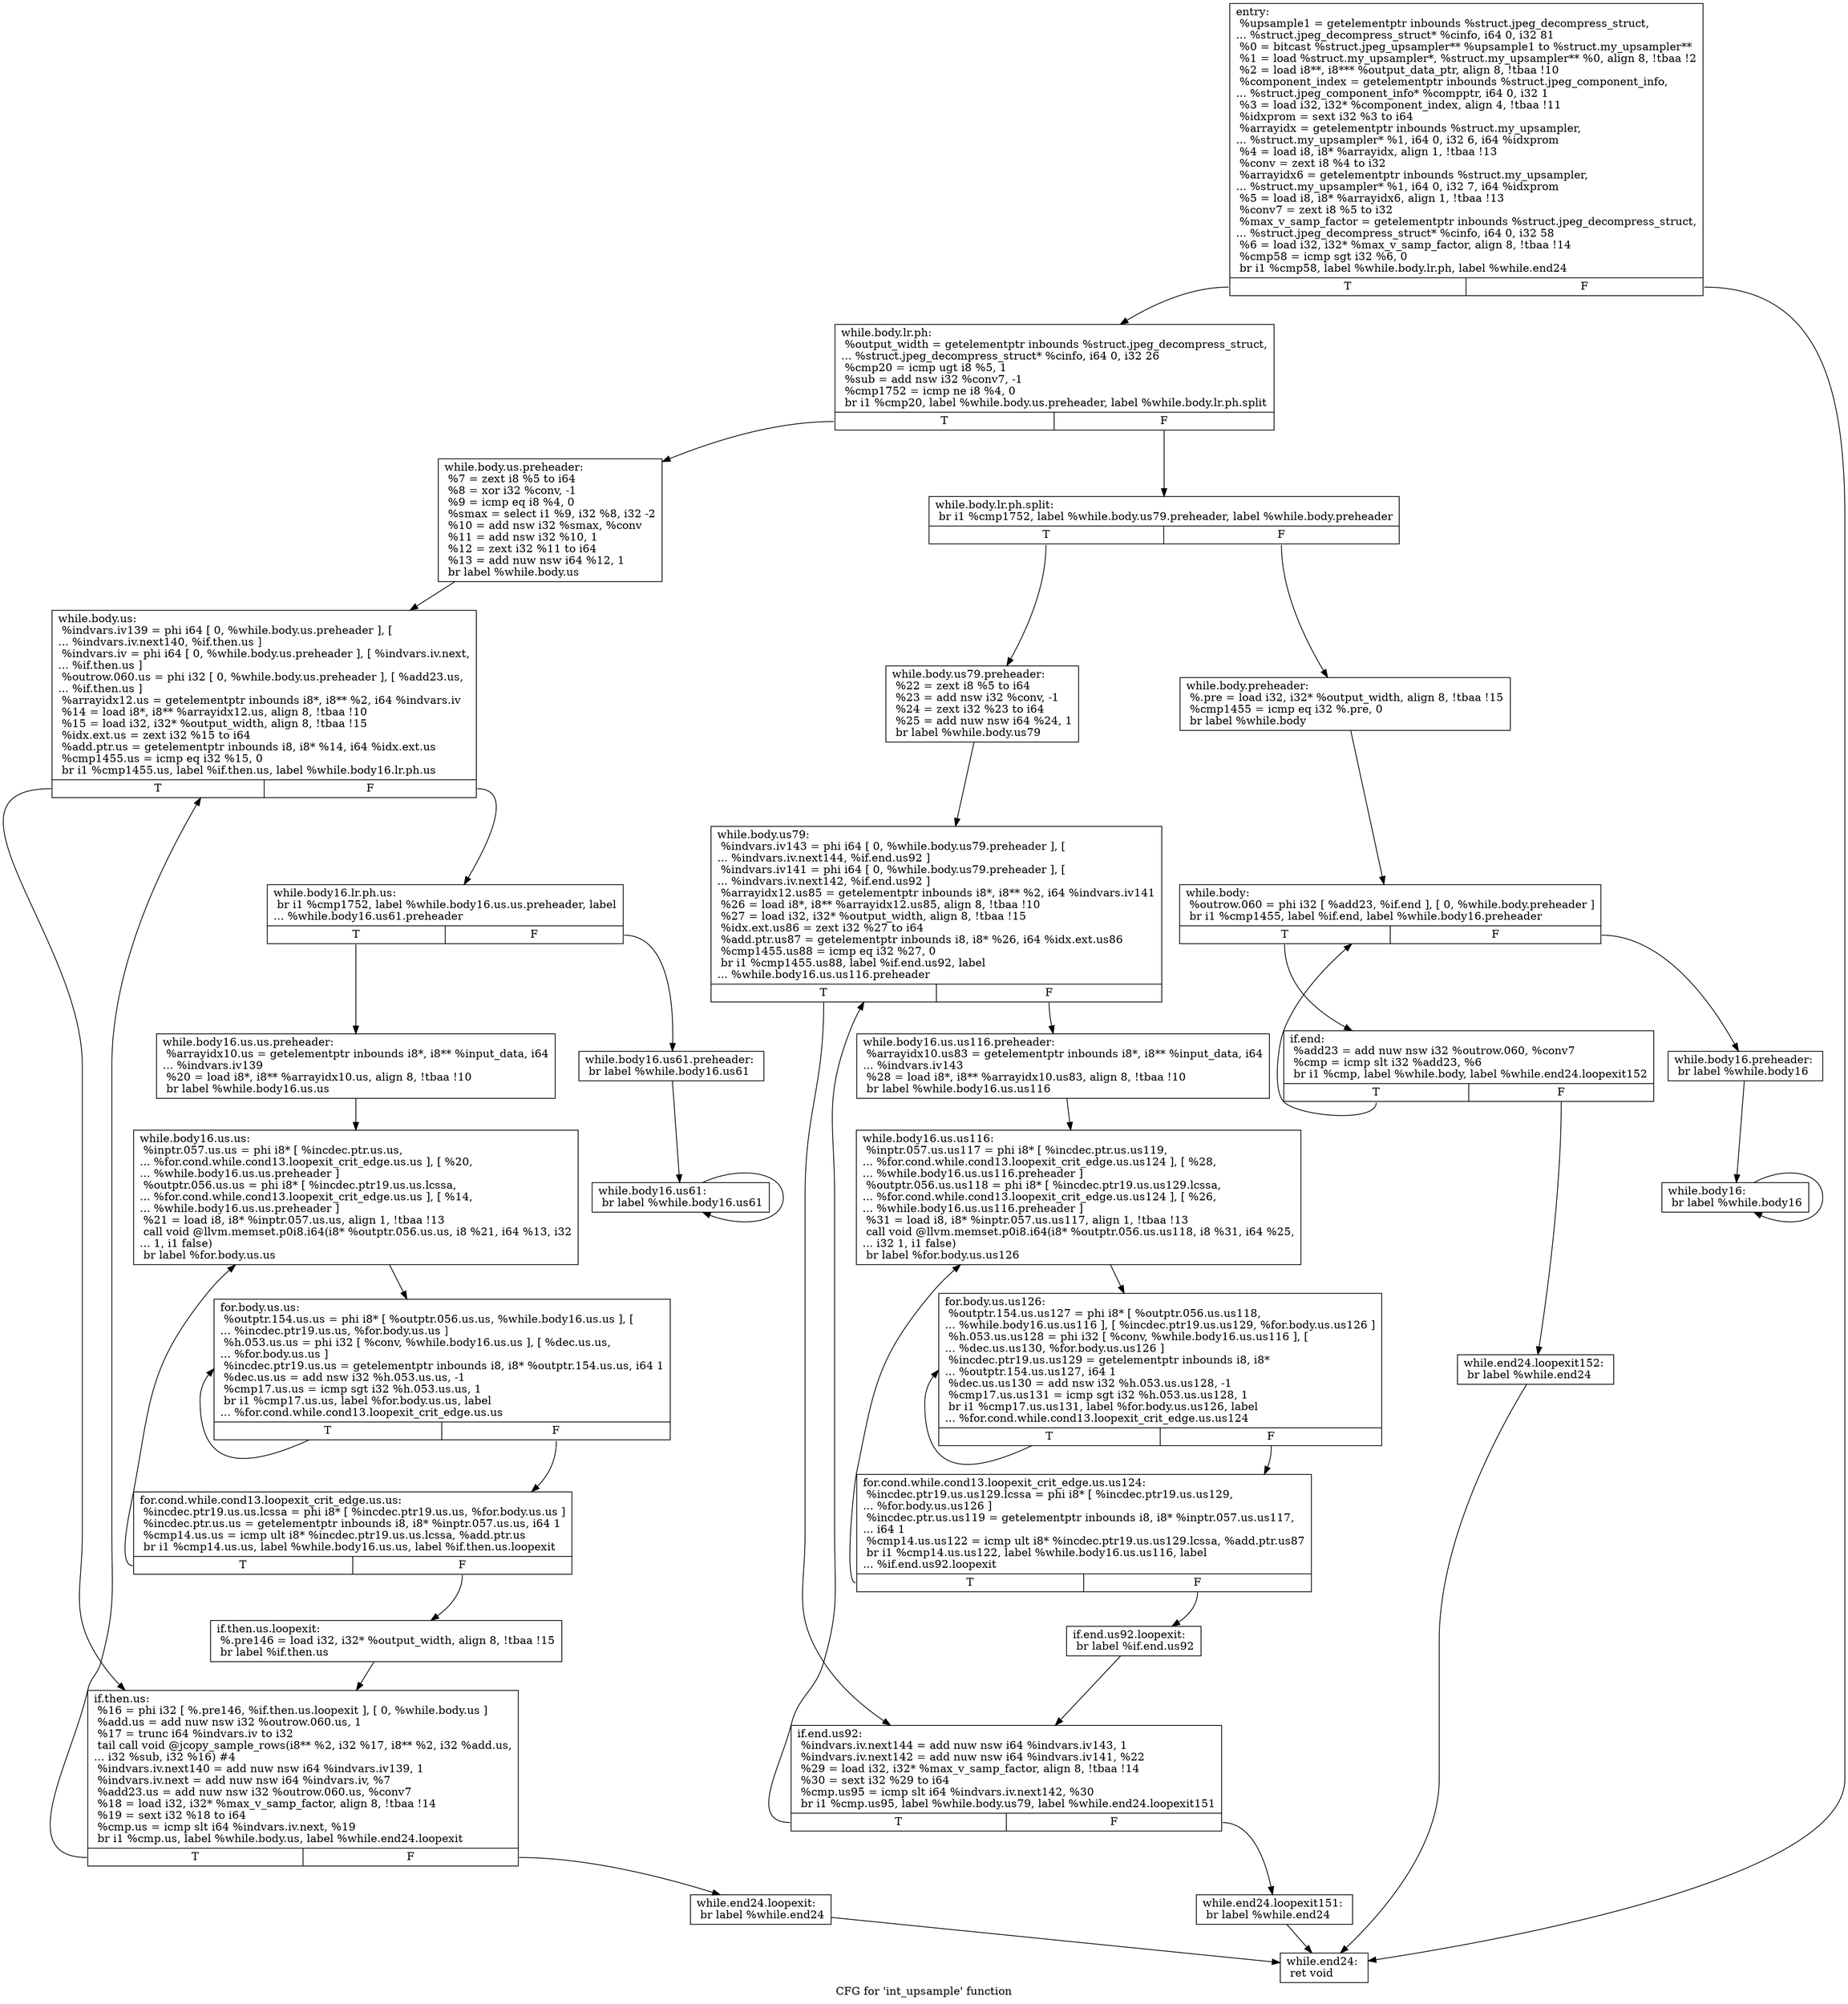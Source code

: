 digraph "CFG for 'int_upsample' function" {
	label="CFG for 'int_upsample' function";

	Node0x5cc7ca0 [shape=record,label="{entry:\l  %upsample1 = getelementptr inbounds %struct.jpeg_decompress_struct,\l... %struct.jpeg_decompress_struct* %cinfo, i64 0, i32 81\l  %0 = bitcast %struct.jpeg_upsampler** %upsample1 to %struct.my_upsampler**\l  %1 = load %struct.my_upsampler*, %struct.my_upsampler** %0, align 8, !tbaa !2\l  %2 = load i8**, i8*** %output_data_ptr, align 8, !tbaa !10\l  %component_index = getelementptr inbounds %struct.jpeg_component_info,\l... %struct.jpeg_component_info* %compptr, i64 0, i32 1\l  %3 = load i32, i32* %component_index, align 4, !tbaa !11\l  %idxprom = sext i32 %3 to i64\l  %arrayidx = getelementptr inbounds %struct.my_upsampler,\l... %struct.my_upsampler* %1, i64 0, i32 6, i64 %idxprom\l  %4 = load i8, i8* %arrayidx, align 1, !tbaa !13\l  %conv = zext i8 %4 to i32\l  %arrayidx6 = getelementptr inbounds %struct.my_upsampler,\l... %struct.my_upsampler* %1, i64 0, i32 7, i64 %idxprom\l  %5 = load i8, i8* %arrayidx6, align 1, !tbaa !13\l  %conv7 = zext i8 %5 to i32\l  %max_v_samp_factor = getelementptr inbounds %struct.jpeg_decompress_struct,\l... %struct.jpeg_decompress_struct* %cinfo, i64 0, i32 58\l  %6 = load i32, i32* %max_v_samp_factor, align 8, !tbaa !14\l  %cmp58 = icmp sgt i32 %6, 0\l  br i1 %cmp58, label %while.body.lr.ph, label %while.end24\l|{<s0>T|<s1>F}}"];
	Node0x5cc7ca0:s0 -> Node0x5cc7c00;
	Node0x5cc7ca0:s1 -> Node0x5cc0de0;
	Node0x5cc7c00 [shape=record,label="{while.body.lr.ph:                                 \l  %output_width = getelementptr inbounds %struct.jpeg_decompress_struct,\l... %struct.jpeg_decompress_struct* %cinfo, i64 0, i32 26\l  %cmp20 = icmp ugt i8 %5, 1\l  %sub = add nsw i32 %conv7, -1\l  %cmp1752 = icmp ne i8 %4, 0\l  br i1 %cmp20, label %while.body.us.preheader, label %while.body.lr.ph.split\l|{<s0>T|<s1>F}}"];
	Node0x5cc7c00:s0 -> Node0x5cc1260;
	Node0x5cc7c00:s1 -> Node0x5cc1300;
	Node0x5cc1260 [shape=record,label="{while.body.us.preheader:                          \l  %7 = zext i8 %5 to i64\l  %8 = xor i32 %conv, -1\l  %9 = icmp eq i8 %4, 0\l  %smax = select i1 %9, i32 %8, i32 -2\l  %10 = add nsw i32 %smax, %conv\l  %11 = add nsw i32 %10, 1\l  %12 = zext i32 %11 to i64\l  %13 = add nuw nsw i64 %12, 1\l  br label %while.body.us\l}"];
	Node0x5cc1260 -> Node0x5cc8250;
	Node0x5cc8250 [shape=record,label="{while.body.us:                                    \l  %indvars.iv139 = phi i64 [ 0, %while.body.us.preheader ], [\l... %indvars.iv.next140, %if.then.us ]\l  %indvars.iv = phi i64 [ 0, %while.body.us.preheader ], [ %indvars.iv.next,\l... %if.then.us ]\l  %outrow.060.us = phi i32 [ 0, %while.body.us.preheader ], [ %add23.us,\l... %if.then.us ]\l  %arrayidx12.us = getelementptr inbounds i8*, i8** %2, i64 %indvars.iv\l  %14 = load i8*, i8** %arrayidx12.us, align 8, !tbaa !10\l  %15 = load i32, i32* %output_width, align 8, !tbaa !15\l  %idx.ext.us = zext i32 %15 to i64\l  %add.ptr.us = getelementptr inbounds i8, i8* %14, i64 %idx.ext.us\l  %cmp1455.us = icmp eq i32 %15, 0\l  br i1 %cmp1455.us, label %if.then.us, label %while.body16.lr.ph.us\l|{<s0>T|<s1>F}}"];
	Node0x5cc8250:s0 -> Node0x5cca120;
	Node0x5cc8250:s1 -> Node0x5ccaae0;
	Node0x5ccac70 [shape=record,label="{if.then.us.loopexit:                              \l  %.pre146 = load i32, i32* %output_width, align 8, !tbaa !15\l  br label %if.then.us\l}"];
	Node0x5ccac70 -> Node0x5cca120;
	Node0x5cca120 [shape=record,label="{if.then.us:                                       \l  %16 = phi i32 [ %.pre146, %if.then.us.loopexit ], [ 0, %while.body.us ]\l  %add.us = add nuw nsw i32 %outrow.060.us, 1\l  %17 = trunc i64 %indvars.iv to i32\l  tail call void @jcopy_sample_rows(i8** %2, i32 %17, i8** %2, i32 %add.us,\l... i32 %sub, i32 %16) #4\l  %indvars.iv.next140 = add nuw nsw i64 %indvars.iv139, 1\l  %indvars.iv.next = add nuw nsw i64 %indvars.iv, %7\l  %add23.us = add nuw nsw i32 %outrow.060.us, %conv7\l  %18 = load i32, i32* %max_v_samp_factor, align 8, !tbaa !14\l  %19 = sext i32 %18 to i64\l  %cmp.us = icmp slt i64 %indvars.iv.next, %19\l  br i1 %cmp.us, label %while.body.us, label %while.end24.loopexit\l|{<s0>T|<s1>F}}"];
	Node0x5cca120:s0 -> Node0x5cc8250;
	Node0x5cca120:s1 -> Node0x5ccb3f0;
	Node0x5ccb500 [shape=record,label="{while.body16.us61:                                \l  br label %while.body16.us61\l}"];
	Node0x5ccb500 -> Node0x5ccb500;
	Node0x5ccaae0 [shape=record,label="{while.body16.lr.ph.us:                            \l  br i1 %cmp1752, label %while.body16.us.us.preheader, label\l... %while.body16.us61.preheader\l|{<s0>T|<s1>F}}"];
	Node0x5ccaae0:s0 -> Node0x5cecd30;
	Node0x5ccaae0:s1 -> Node0x5cecdb0;
	Node0x5cecdb0 [shape=record,label="{while.body16.us61.preheader:                      \l  br label %while.body16.us61\l}"];
	Node0x5cecdb0 -> Node0x5ccb500;
	Node0x5cecd30 [shape=record,label="{while.body16.us.us.preheader:                     \l  %arrayidx10.us = getelementptr inbounds i8*, i8** %input_data, i64\l... %indvars.iv139\l  %20 = load i8*, i8** %arrayidx10.us, align 8, !tbaa !10\l  br label %while.body16.us.us\l}"];
	Node0x5cecd30 -> Node0x5cecfb0;
	Node0x5cecfb0 [shape=record,label="{while.body16.us.us:                               \l  %inptr.057.us.us = phi i8* [ %incdec.ptr.us.us,\l... %for.cond.while.cond13.loopexit_crit_edge.us.us ], [ %20,\l... %while.body16.us.us.preheader ]\l  %outptr.056.us.us = phi i8* [ %incdec.ptr19.us.us.lcssa,\l... %for.cond.while.cond13.loopexit_crit_edge.us.us ], [ %14,\l... %while.body16.us.us.preheader ]\l  %21 = load i8, i8* %inptr.057.us.us, align 1, !tbaa !13\l  call void @llvm.memset.p0i8.i64(i8* %outptr.056.us.us, i8 %21, i64 %13, i32\l... 1, i1 false)\l  br label %for.body.us.us\l}"];
	Node0x5cecfb0 -> Node0x5cedd30;
	Node0x5ced190 [shape=record,label="{for.cond.while.cond13.loopexit_crit_edge.us.us:   \l  %incdec.ptr19.us.us.lcssa = phi i8* [ %incdec.ptr19.us.us, %for.body.us.us ]\l  %incdec.ptr.us.us = getelementptr inbounds i8, i8* %inptr.057.us.us, i64 1\l  %cmp14.us.us = icmp ult i8* %incdec.ptr19.us.us.lcssa, %add.ptr.us\l  br i1 %cmp14.us.us, label %while.body16.us.us, label %if.then.us.loopexit\l|{<s0>T|<s1>F}}"];
	Node0x5ced190:s0 -> Node0x5cecfb0;
	Node0x5ced190:s1 -> Node0x5ccac70;
	Node0x5cedd30 [shape=record,label="{for.body.us.us:                                   \l  %outptr.154.us.us = phi i8* [ %outptr.056.us.us, %while.body16.us.us ], [\l... %incdec.ptr19.us.us, %for.body.us.us ]\l  %h.053.us.us = phi i32 [ %conv, %while.body16.us.us ], [ %dec.us.us,\l... %for.body.us.us ]\l  %incdec.ptr19.us.us = getelementptr inbounds i8, i8* %outptr.154.us.us, i64 1\l  %dec.us.us = add nsw i32 %h.053.us.us, -1\l  %cmp17.us.us = icmp sgt i32 %h.053.us.us, 1\l  br i1 %cmp17.us.us, label %for.body.us.us, label\l... %for.cond.while.cond13.loopexit_crit_edge.us.us\l|{<s0>T|<s1>F}}"];
	Node0x5cedd30:s0 -> Node0x5cedd30;
	Node0x5cedd30:s1 -> Node0x5ced190;
	Node0x5cc1300 [shape=record,label="{while.body.lr.ph.split:                           \l  br i1 %cmp1752, label %while.body.us79.preheader, label %while.body.preheader\l|{<s0>T|<s1>F}}"];
	Node0x5cc1300:s0 -> Node0x5cee450;
	Node0x5cc1300:s1 -> Node0x5cee4d0;
	Node0x5cee4d0 [shape=record,label="{while.body.preheader:                             \l  %.pre = load i32, i32* %output_width, align 8, !tbaa !15\l  %cmp1455 = icmp eq i32 %.pre, 0\l  br label %while.body\l}"];
	Node0x5cee4d0 -> Node0x5cee660;
	Node0x5cee450 [shape=record,label="{while.body.us79.preheader:                        \l  %22 = zext i8 %5 to i64\l  %23 = add nsw i32 %conv, -1\l  %24 = zext i32 %23 to i64\l  %25 = add nuw nsw i64 %24, 1\l  br label %while.body.us79\l}"];
	Node0x5cee450 -> Node0x5cee870;
	Node0x5cee870 [shape=record,label="{while.body.us79:                                  \l  %indvars.iv143 = phi i64 [ 0, %while.body.us79.preheader ], [\l... %indvars.iv.next144, %if.end.us92 ]\l  %indvars.iv141 = phi i64 [ 0, %while.body.us79.preheader ], [\l... %indvars.iv.next142, %if.end.us92 ]\l  %arrayidx12.us85 = getelementptr inbounds i8*, i8** %2, i64 %indvars.iv141\l  %26 = load i8*, i8** %arrayidx12.us85, align 8, !tbaa !10\l  %27 = load i32, i32* %output_width, align 8, !tbaa !15\l  %idx.ext.us86 = zext i32 %27 to i64\l  %add.ptr.us87 = getelementptr inbounds i8, i8* %26, i64 %idx.ext.us86\l  %cmp1455.us88 = icmp eq i32 %27, 0\l  br i1 %cmp1455.us88, label %if.end.us92, label\l... %while.body16.us.us116.preheader\l|{<s0>T|<s1>F}}"];
	Node0x5cee870:s0 -> Node0x5cee9b0;
	Node0x5cee870:s1 -> Node0x5cef080;
	Node0x5cef080 [shape=record,label="{while.body16.us.us116.preheader:                  \l  %arrayidx10.us83 = getelementptr inbounds i8*, i8** %input_data, i64\l... %indvars.iv143\l  %28 = load i8*, i8** %arrayidx10.us83, align 8, !tbaa !10\l  br label %while.body16.us.us116\l}"];
	Node0x5cef080 -> Node0x5cef2b0;
	Node0x5cef410 [shape=record,label="{if.end.us92.loopexit:                             \l  br label %if.end.us92\l}"];
	Node0x5cef410 -> Node0x5cee9b0;
	Node0x5cee9b0 [shape=record,label="{if.end.us92:                                      \l  %indvars.iv.next144 = add nuw nsw i64 %indvars.iv143, 1\l  %indvars.iv.next142 = add nuw nsw i64 %indvars.iv141, %22\l  %29 = load i32, i32* %max_v_samp_factor, align 8, !tbaa !14\l  %30 = sext i32 %29 to i64\l  %cmp.us95 = icmp slt i64 %indvars.iv.next142, %30\l  br i1 %cmp.us95, label %while.body.us79, label %while.end24.loopexit151\l|{<s0>T|<s1>F}}"];
	Node0x5cee9b0:s0 -> Node0x5cee870;
	Node0x5cee9b0:s1 -> Node0x5cef6c0;
	Node0x5cef2b0 [shape=record,label="{while.body16.us.us116:                            \l  %inptr.057.us.us117 = phi i8* [ %incdec.ptr.us.us119,\l... %for.cond.while.cond13.loopexit_crit_edge.us.us124 ], [ %28,\l... %while.body16.us.us116.preheader ]\l  %outptr.056.us.us118 = phi i8* [ %incdec.ptr19.us.us129.lcssa,\l... %for.cond.while.cond13.loopexit_crit_edge.us.us124 ], [ %26,\l... %while.body16.us.us116.preheader ]\l  %31 = load i8, i8* %inptr.057.us.us117, align 1, !tbaa !13\l  call void @llvm.memset.p0i8.i64(i8* %outptr.056.us.us118, i8 %31, i64 %25,\l... i32 1, i1 false)\l  br label %for.body.us.us126\l}"];
	Node0x5cef2b0 -> Node0x5cefe10;
	Node0x5cef830 [shape=record,label="{for.cond.while.cond13.loopexit_crit_edge.us.us124: \l  %incdec.ptr19.us.us129.lcssa = phi i8* [ %incdec.ptr19.us.us129,\l... %for.body.us.us126 ]\l  %incdec.ptr.us.us119 = getelementptr inbounds i8, i8* %inptr.057.us.us117,\l... i64 1\l  %cmp14.us.us122 = icmp ult i8* %incdec.ptr19.us.us129.lcssa, %add.ptr.us87\l  br i1 %cmp14.us.us122, label %while.body16.us.us116, label\l... %if.end.us92.loopexit\l|{<s0>T|<s1>F}}"];
	Node0x5cef830:s0 -> Node0x5cef2b0;
	Node0x5cef830:s1 -> Node0x5cef410;
	Node0x5cefe10 [shape=record,label="{for.body.us.us126:                                \l  %outptr.154.us.us127 = phi i8* [ %outptr.056.us.us118,\l... %while.body16.us.us116 ], [ %incdec.ptr19.us.us129, %for.body.us.us126 ]\l  %h.053.us.us128 = phi i32 [ %conv, %while.body16.us.us116 ], [\l... %dec.us.us130, %for.body.us.us126 ]\l  %incdec.ptr19.us.us129 = getelementptr inbounds i8, i8*\l... %outptr.154.us.us127, i64 1\l  %dec.us.us130 = add nsw i32 %h.053.us.us128, -1\l  %cmp17.us.us131 = icmp sgt i32 %h.053.us.us128, 1\l  br i1 %cmp17.us.us131, label %for.body.us.us126, label\l... %for.cond.while.cond13.loopexit_crit_edge.us.us124\l|{<s0>T|<s1>F}}"];
	Node0x5cefe10:s0 -> Node0x5cefe10;
	Node0x5cefe10:s1 -> Node0x5cef830;
	Node0x5cee660 [shape=record,label="{while.body:                                       \l  %outrow.060 = phi i32 [ %add23, %if.end ], [ 0, %while.body.preheader ]\l  br i1 %cmp1455, label %if.end, label %while.body16.preheader\l|{<s0>T|<s1>F}}"];
	Node0x5cee660:s0 -> Node0x5cf0500;
	Node0x5cee660:s1 -> Node0x5cf05a0;
	Node0x5cf05a0 [shape=record,label="{while.body16.preheader:                           \l  br label %while.body16\l}"];
	Node0x5cf05a0 -> Node0x5cf06e0;
	Node0x5cf06e0 [shape=record,label="{while.body16:                                     \l  br label %while.body16\l}"];
	Node0x5cf06e0 -> Node0x5cf06e0;
	Node0x5cf0500 [shape=record,label="{if.end:                                           \l  %add23 = add nuw nsw i32 %outrow.060, %conv7\l  %cmp = icmp slt i32 %add23, %6\l  br i1 %cmp, label %while.body, label %while.end24.loopexit152\l|{<s0>T|<s1>F}}"];
	Node0x5cf0500:s0 -> Node0x5cee660;
	Node0x5cf0500:s1 -> Node0x5ced230;
	Node0x5ccb3f0 [shape=record,label="{while.end24.loopexit:                             \l  br label %while.end24\l}"];
	Node0x5ccb3f0 -> Node0x5cc0de0;
	Node0x5cef6c0 [shape=record,label="{while.end24.loopexit151:                          \l  br label %while.end24\l}"];
	Node0x5cef6c0 -> Node0x5cc0de0;
	Node0x5ced230 [shape=record,label="{while.end24.loopexit152:                          \l  br label %while.end24\l}"];
	Node0x5ced230 -> Node0x5cc0de0;
	Node0x5cc0de0 [shape=record,label="{while.end24:                                      \l  ret void\l}"];
}
